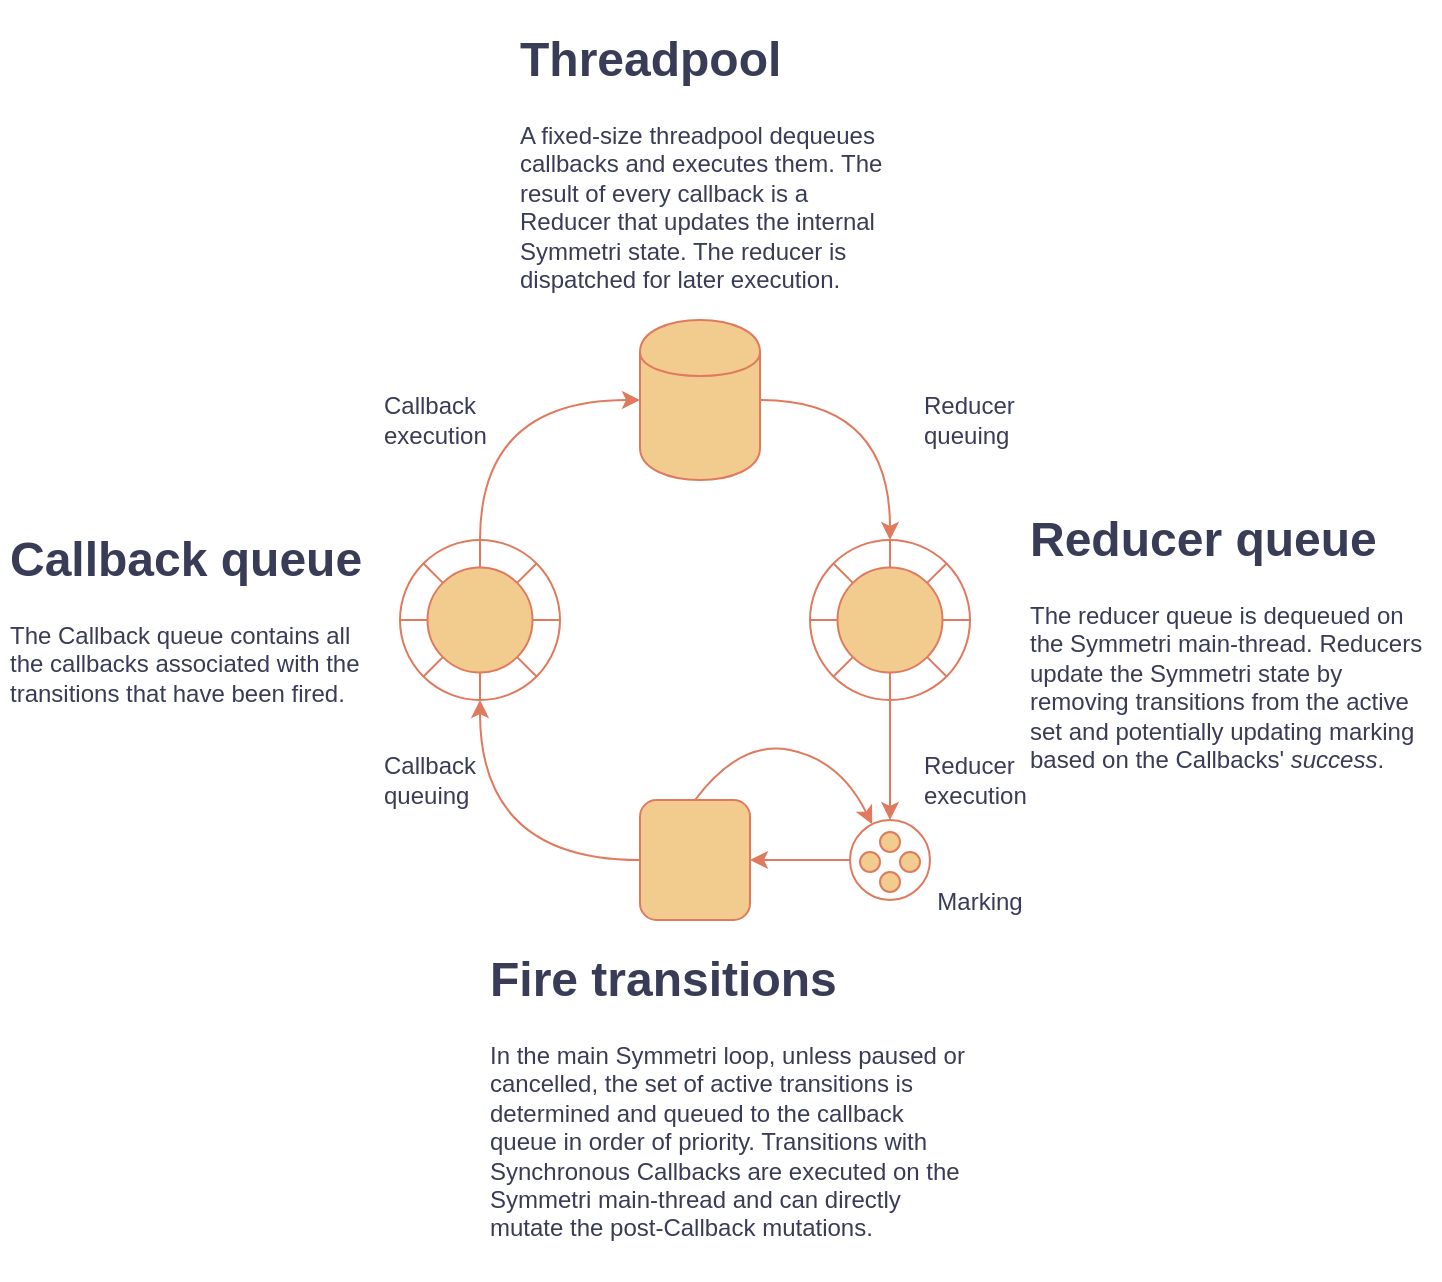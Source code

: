 <mxfile version="21.6.8" type="device">
  <diagram id="xcK6vMECu_Pod034k29O" name="Page-1">
    <mxGraphModel dx="876" dy="616" grid="1" gridSize="10" guides="1" tooltips="1" connect="1" arrows="1" fold="1" page="1" pageScale="1" pageWidth="850" pageHeight="1100" math="0" shadow="0">
      <root>
        <mxCell id="0" />
        <mxCell id="1" parent="0" />
        <mxCell id="nUHTBr9aYNx-pcQYzwJb-15" style="edgeStyle=orthogonalEdgeStyle;curved=1;rounded=1;orthogonalLoop=1;jettySize=auto;html=1;exitX=0.5;exitY=0;exitDx=0;exitDy=0;entryX=0;entryY=0.5;entryDx=0;entryDy=0;labelBackgroundColor=none;fontColor=default;strokeColor=#E07A5F;" parent="1" source="nUHTBr9aYNx-pcQYzwJb-1" target="nUHTBr9aYNx-pcQYzwJb-3" edge="1">
          <mxGeometry relative="1" as="geometry" />
        </mxCell>
        <mxCell id="nUHTBr9aYNx-pcQYzwJb-1" value="" style="ellipse;whiteSpace=wrap;html=1;aspect=fixed;fillColor=none;rounded=1;labelBackgroundColor=none;strokeColor=#E07A5F;fontColor=#393C56;" parent="1" vertex="1">
          <mxGeometry x="210" y="370" width="80" height="80" as="geometry" />
        </mxCell>
        <mxCell id="nUHTBr9aYNx-pcQYzwJb-14" style="edgeStyle=orthogonalEdgeStyle;rounded=1;orthogonalLoop=1;jettySize=auto;html=1;exitX=1;exitY=0.5;exitDx=0;exitDy=0;curved=1;entryX=0.5;entryY=0;entryDx=0;entryDy=0;labelBackgroundColor=none;fontColor=default;strokeColor=#E07A5F;" parent="1" source="nUHTBr9aYNx-pcQYzwJb-3" target="13" edge="1">
          <mxGeometry relative="1" as="geometry">
            <mxPoint x="470" y="350" as="targetPoint" />
          </mxGeometry>
        </mxCell>
        <mxCell id="nUHTBr9aYNx-pcQYzwJb-3" value="" style="shape=cylinder;whiteSpace=wrap;html=1;boundedLbl=1;backgroundOutline=1;rounded=1;labelBackgroundColor=none;fillColor=#F2CC8F;strokeColor=#E07A5F;fontColor=#393C56;" parent="1" vertex="1">
          <mxGeometry x="330" y="260" width="60" height="80" as="geometry" />
        </mxCell>
        <mxCell id="nUHTBr9aYNx-pcQYzwJb-4" value="&lt;h1&gt;Callback queue&lt;/h1&gt;&lt;p style=&quot;&quot;&gt;The Callback queue contains all the callbacks associated with the transitions that have been fired.&lt;/p&gt;" style="text;html=1;strokeColor=none;fillColor=none;spacing=5;spacingTop=-20;whiteSpace=wrap;overflow=hidden;rounded=1;labelBackgroundColor=none;fontColor=#393C56;" parent="1" vertex="1">
          <mxGeometry x="10" y="360" width="190" height="120" as="geometry" />
        </mxCell>
        <mxCell id="nUHTBr9aYNx-pcQYzwJb-5" value="&lt;h1&gt;Reducer queue&lt;/h1&gt;&lt;p&gt;The reducer queue is dequeued on the Symmetri main-thread. Reducers update the Symmetri state by removing transitions from the active set and potentially updating marking based on the Callbacks&#39; &lt;i&gt;success&lt;/i&gt;.&amp;nbsp;&lt;/p&gt;" style="text;html=1;strokeColor=none;fillColor=none;spacing=5;spacingTop=-20;whiteSpace=wrap;overflow=hidden;rounded=1;labelBackgroundColor=none;fontColor=#393C56;" parent="1" vertex="1">
          <mxGeometry x="520" y="350" width="210" height="140" as="geometry" />
        </mxCell>
        <mxCell id="nUHTBr9aYNx-pcQYzwJb-6" value="&lt;h1&gt;Threadpool&lt;/h1&gt;&lt;div&gt;A fixed-size threadpool dequeues callbacks and executes them. The result of every callback is a Reducer that updates the internal Symmetri state. The reducer is dispatched for later execution.&lt;/div&gt;" style="text;html=1;strokeColor=none;fillColor=none;spacing=5;spacingTop=-20;whiteSpace=wrap;overflow=hidden;rounded=1;labelBackgroundColor=none;fontColor=#393C56;" parent="1" vertex="1">
          <mxGeometry x="265" y="110" width="190" height="140" as="geometry" />
        </mxCell>
        <mxCell id="nUHTBr9aYNx-pcQYzwJb-17" style="edgeStyle=orthogonalEdgeStyle;curved=1;rounded=1;orthogonalLoop=1;jettySize=auto;html=1;exitX=0;exitY=0.5;exitDx=0;exitDy=0;entryX=0.5;entryY=1;entryDx=0;entryDy=0;labelBackgroundColor=none;fontColor=default;strokeColor=#E07A5F;" parent="1" source="nUHTBr9aYNx-pcQYzwJb-7" target="nUHTBr9aYNx-pcQYzwJb-1" edge="1">
          <mxGeometry relative="1" as="geometry" />
        </mxCell>
        <mxCell id="nUHTBr9aYNx-pcQYzwJb-7" value="" style="rounded=1;whiteSpace=wrap;html=1;labelBackgroundColor=none;fillColor=#F2CC8F;strokeColor=#E07A5F;fontColor=#393C56;" parent="1" vertex="1">
          <mxGeometry x="330" y="500" width="55" height="60" as="geometry" />
        </mxCell>
        <mxCell id="nUHTBr9aYNx-pcQYzwJb-11" value="&lt;h1&gt;Fire transitions&lt;/h1&gt;&lt;p&gt;In the main Symmetri loop, unless paused or cancelled, the set of active transitions is determined and queued to the callback queue in order of priority. Transitions with Synchronous Callbacks are executed on the Symmetri main-thread and can directly mutate the post-Callback mutations.&amp;nbsp;&lt;/p&gt;" style="text;html=1;strokeColor=none;fillColor=none;spacing=5;spacingTop=-20;whiteSpace=wrap;overflow=hidden;rounded=1;labelBackgroundColor=none;fontColor=#393C56;" parent="1" vertex="1">
          <mxGeometry x="250" y="570" width="250" height="170" as="geometry" />
        </mxCell>
        <mxCell id="nUHTBr9aYNx-pcQYzwJb-21" value="Callback queuing" style="text;html=1;strokeColor=none;fillColor=none;align=left;verticalAlign=middle;whiteSpace=wrap;rounded=1;labelBackgroundColor=none;fontColor=#393C56;" parent="1" vertex="1">
          <mxGeometry x="200" y="480" width="40" height="20" as="geometry" />
        </mxCell>
        <mxCell id="nUHTBr9aYNx-pcQYzwJb-22" value="Callback execution" style="text;html=1;strokeColor=none;fillColor=none;align=left;verticalAlign=middle;whiteSpace=wrap;rounded=1;labelBackgroundColor=none;fontColor=#393C56;" parent="1" vertex="1">
          <mxGeometry x="200" y="300" width="40" height="20" as="geometry" />
        </mxCell>
        <mxCell id="nUHTBr9aYNx-pcQYzwJb-23" value="Reducer queuing" style="text;html=1;strokeColor=none;fillColor=none;align=left;verticalAlign=middle;whiteSpace=wrap;rounded=1;labelBackgroundColor=none;fontColor=#393C56;" parent="1" vertex="1">
          <mxGeometry x="470" y="300" width="40" height="20" as="geometry" />
        </mxCell>
        <mxCell id="2" value="" style="ellipse;whiteSpace=wrap;html=1;aspect=fixed;rounded=1;labelBackgroundColor=none;fillColor=#F2CC8F;strokeColor=#E07A5F;fontColor=#393C56;" parent="1" vertex="1">
          <mxGeometry x="223.75" y="383.75" width="52.5" height="52.5" as="geometry" />
        </mxCell>
        <mxCell id="4" value="" style="endArrow=none;html=1;exitX=0;exitY=0.5;exitDx=0;exitDy=0;entryX=0;entryY=0.5;entryDx=0;entryDy=0;rounded=1;labelBackgroundColor=none;fontColor=default;strokeColor=#E07A5F;" parent="1" source="nUHTBr9aYNx-pcQYzwJb-1" target="2" edge="1">
          <mxGeometry width="50" height="50" relative="1" as="geometry">
            <mxPoint x="260" y="430" as="sourcePoint" />
            <mxPoint x="310" y="380" as="targetPoint" />
          </mxGeometry>
        </mxCell>
        <mxCell id="5" value="" style="endArrow=none;html=1;exitX=0;exitY=1;exitDx=0;exitDy=0;entryX=0;entryY=1;entryDx=0;entryDy=0;rounded=1;labelBackgroundColor=none;fontColor=default;strokeColor=#E07A5F;" parent="1" source="nUHTBr9aYNx-pcQYzwJb-1" target="2" edge="1">
          <mxGeometry width="50" height="50" relative="1" as="geometry">
            <mxPoint x="220" y="420" as="sourcePoint" />
            <mxPoint x="233.75" y="420" as="targetPoint" />
          </mxGeometry>
        </mxCell>
        <mxCell id="6" value="" style="endArrow=none;html=1;exitX=0.5;exitY=1;exitDx=0;exitDy=0;entryX=0.5;entryY=1;entryDx=0;entryDy=0;rounded=1;labelBackgroundColor=none;fontColor=default;strokeColor=#E07A5F;" parent="1" source="nUHTBr9aYNx-pcQYzwJb-1" target="2" edge="1">
          <mxGeometry width="50" height="50" relative="1" as="geometry">
            <mxPoint x="230" y="430" as="sourcePoint" />
            <mxPoint x="243.75" y="430" as="targetPoint" />
          </mxGeometry>
        </mxCell>
        <mxCell id="7" value="" style="endArrow=none;html=1;exitX=1;exitY=1;exitDx=0;exitDy=0;entryX=1;entryY=1;entryDx=0;entryDy=0;rounded=1;labelBackgroundColor=none;fontColor=default;strokeColor=#E07A5F;" parent="1" source="2" target="nUHTBr9aYNx-pcQYzwJb-1" edge="1">
          <mxGeometry width="50" height="50" relative="1" as="geometry">
            <mxPoint x="240" y="440" as="sourcePoint" />
            <mxPoint x="253.75" y="440" as="targetPoint" />
          </mxGeometry>
        </mxCell>
        <mxCell id="8" value="" style="endArrow=none;html=1;exitX=1;exitY=0.5;exitDx=0;exitDy=0;entryX=1;entryY=0.5;entryDx=0;entryDy=0;rounded=1;labelBackgroundColor=none;fontColor=default;strokeColor=#E07A5F;" parent="1" source="2" target="nUHTBr9aYNx-pcQYzwJb-1" edge="1">
          <mxGeometry width="50" height="50" relative="1" as="geometry">
            <mxPoint x="250" y="450" as="sourcePoint" />
            <mxPoint x="263.75" y="450" as="targetPoint" />
          </mxGeometry>
        </mxCell>
        <mxCell id="9" value="" style="endArrow=none;html=1;entryX=1;entryY=0;entryDx=0;entryDy=0;rounded=1;labelBackgroundColor=none;fontColor=default;strokeColor=#E07A5F;" parent="1" source="nUHTBr9aYNx-pcQYzwJb-1" target="2" edge="1">
          <mxGeometry width="50" height="50" relative="1" as="geometry">
            <mxPoint x="260" y="460" as="sourcePoint" />
            <mxPoint x="273.75" y="460" as="targetPoint" />
          </mxGeometry>
        </mxCell>
        <mxCell id="11" value="" style="endArrow=none;html=1;entryX=0.5;entryY=0;entryDx=0;entryDy=0;exitX=0.5;exitY=0;exitDx=0;exitDy=0;rounded=1;labelBackgroundColor=none;fontColor=default;strokeColor=#E07A5F;" parent="1" source="nUHTBr9aYNx-pcQYzwJb-1" target="2" edge="1">
          <mxGeometry width="50" height="50" relative="1" as="geometry">
            <mxPoint x="270" y="368" as="sourcePoint" />
            <mxPoint x="293.75" y="480" as="targetPoint" />
          </mxGeometry>
        </mxCell>
        <mxCell id="12" value="" style="endArrow=none;html=1;entryX=0;entryY=0;entryDx=0;entryDy=0;exitX=0;exitY=0;exitDx=0;exitDy=0;rounded=1;labelBackgroundColor=none;fontColor=default;strokeColor=#E07A5F;" parent="1" source="nUHTBr9aYNx-pcQYzwJb-1" target="2" edge="1">
          <mxGeometry width="50" height="50" relative="1" as="geometry">
            <mxPoint x="260" y="380" as="sourcePoint" />
            <mxPoint x="260" y="393.75" as="targetPoint" />
          </mxGeometry>
        </mxCell>
        <mxCell id="13" value="" style="ellipse;whiteSpace=wrap;html=1;aspect=fixed;fillColor=none;rounded=1;labelBackgroundColor=none;strokeColor=#E07A5F;fontColor=#393C56;" parent="1" vertex="1">
          <mxGeometry x="415" y="370" width="80" height="80" as="geometry" />
        </mxCell>
        <mxCell id="14" value="" style="ellipse;whiteSpace=wrap;html=1;aspect=fixed;rounded=1;labelBackgroundColor=none;fillColor=#F2CC8F;strokeColor=#E07A5F;fontColor=#393C56;" parent="1" vertex="1">
          <mxGeometry x="428.75" y="383.75" width="52.5" height="52.5" as="geometry" />
        </mxCell>
        <mxCell id="15" value="" style="endArrow=none;html=1;exitX=0;exitY=0.5;exitDx=0;exitDy=0;entryX=0;entryY=0.5;entryDx=0;entryDy=0;rounded=1;labelBackgroundColor=none;fontColor=default;strokeColor=#E07A5F;" parent="1" source="13" target="14" edge="1">
          <mxGeometry width="50" height="50" relative="1" as="geometry">
            <mxPoint x="465" y="430" as="sourcePoint" />
            <mxPoint x="515" y="380" as="targetPoint" />
          </mxGeometry>
        </mxCell>
        <mxCell id="16" value="" style="endArrow=none;html=1;exitX=0;exitY=1;exitDx=0;exitDy=0;entryX=0;entryY=1;entryDx=0;entryDy=0;rounded=1;labelBackgroundColor=none;fontColor=default;strokeColor=#E07A5F;" parent="1" source="13" target="14" edge="1">
          <mxGeometry width="50" height="50" relative="1" as="geometry">
            <mxPoint x="425" y="420" as="sourcePoint" />
            <mxPoint x="438.75" y="420" as="targetPoint" />
          </mxGeometry>
        </mxCell>
        <mxCell id="17" value="" style="endArrow=none;html=1;exitX=0.5;exitY=1;exitDx=0;exitDy=0;entryX=0.5;entryY=1;entryDx=0;entryDy=0;rounded=1;labelBackgroundColor=none;fontColor=default;strokeColor=#E07A5F;" parent="1" source="13" target="14" edge="1">
          <mxGeometry width="50" height="50" relative="1" as="geometry">
            <mxPoint x="435" y="430" as="sourcePoint" />
            <mxPoint x="448.75" y="430" as="targetPoint" />
          </mxGeometry>
        </mxCell>
        <mxCell id="18" value="" style="endArrow=none;html=1;exitX=1;exitY=1;exitDx=0;exitDy=0;entryX=1;entryY=1;entryDx=0;entryDy=0;rounded=1;labelBackgroundColor=none;fontColor=default;strokeColor=#E07A5F;" parent="1" source="14" target="13" edge="1">
          <mxGeometry width="50" height="50" relative="1" as="geometry">
            <mxPoint x="445" y="440" as="sourcePoint" />
            <mxPoint x="458.75" y="440" as="targetPoint" />
          </mxGeometry>
        </mxCell>
        <mxCell id="19" value="" style="endArrow=none;html=1;exitX=1;exitY=0.5;exitDx=0;exitDy=0;entryX=1;entryY=0.5;entryDx=0;entryDy=0;rounded=1;labelBackgroundColor=none;fontColor=default;strokeColor=#E07A5F;" parent="1" source="14" target="13" edge="1">
          <mxGeometry width="50" height="50" relative="1" as="geometry">
            <mxPoint x="455" y="450" as="sourcePoint" />
            <mxPoint x="468.75" y="450" as="targetPoint" />
          </mxGeometry>
        </mxCell>
        <mxCell id="20" value="" style="endArrow=none;html=1;entryX=1;entryY=0;entryDx=0;entryDy=0;rounded=1;labelBackgroundColor=none;fontColor=default;strokeColor=#E07A5F;" parent="1" source="13" target="14" edge="1">
          <mxGeometry width="50" height="50" relative="1" as="geometry">
            <mxPoint x="465" y="460" as="sourcePoint" />
            <mxPoint x="478.75" y="460" as="targetPoint" />
          </mxGeometry>
        </mxCell>
        <mxCell id="21" value="" style="endArrow=none;html=1;entryX=0.5;entryY=0;entryDx=0;entryDy=0;exitX=0.5;exitY=0;exitDx=0;exitDy=0;rounded=1;labelBackgroundColor=none;fontColor=default;strokeColor=#E07A5F;" parent="1" source="13" target="14" edge="1">
          <mxGeometry width="50" height="50" relative="1" as="geometry">
            <mxPoint x="475" y="368" as="sourcePoint" />
            <mxPoint x="498.75" y="480" as="targetPoint" />
          </mxGeometry>
        </mxCell>
        <mxCell id="22" value="" style="endArrow=none;html=1;entryX=0;entryY=0;entryDx=0;entryDy=0;exitX=0;exitY=0;exitDx=0;exitDy=0;rounded=1;labelBackgroundColor=none;fontColor=default;strokeColor=#E07A5F;" parent="1" source="13" target="14" edge="1">
          <mxGeometry width="50" height="50" relative="1" as="geometry">
            <mxPoint x="465" y="380" as="sourcePoint" />
            <mxPoint x="465" y="393.75" as="targetPoint" />
          </mxGeometry>
        </mxCell>
        <mxCell id="ykQJc_Yf42bZ8ywSkh9Z-22" value="" style="ellipse;whiteSpace=wrap;html=1;aspect=fixed;fillColor=none;rounded=1;labelBackgroundColor=none;strokeColor=#E07A5F;fontColor=#393C56;" parent="1" vertex="1">
          <mxGeometry x="435" y="510" width="40" height="40" as="geometry" />
        </mxCell>
        <mxCell id="ykQJc_Yf42bZ8ywSkh9Z-23" value="" style="ellipse;whiteSpace=wrap;html=1;aspect=fixed;rounded=1;labelBackgroundColor=none;fillColor=#F2CC8F;strokeColor=#E07A5F;fontColor=#393C56;" parent="1" vertex="1">
          <mxGeometry x="450" y="516" width="10" height="10" as="geometry" />
        </mxCell>
        <mxCell id="ykQJc_Yf42bZ8ywSkh9Z-24" value="" style="ellipse;whiteSpace=wrap;html=1;aspect=fixed;rounded=1;labelBackgroundColor=none;fillColor=#F2CC8F;strokeColor=#E07A5F;fontColor=#393C56;" parent="1" vertex="1">
          <mxGeometry x="460" y="526" width="10" height="10" as="geometry" />
        </mxCell>
        <mxCell id="ykQJc_Yf42bZ8ywSkh9Z-25" value="" style="ellipse;whiteSpace=wrap;html=1;aspect=fixed;rounded=1;labelBackgroundColor=none;fillColor=#F2CC8F;strokeColor=#E07A5F;fontColor=#393C56;" parent="1" vertex="1">
          <mxGeometry x="450" y="536" width="10" height="10" as="geometry" />
        </mxCell>
        <mxCell id="ykQJc_Yf42bZ8ywSkh9Z-26" value="" style="ellipse;whiteSpace=wrap;html=1;aspect=fixed;rounded=1;labelBackgroundColor=none;fillColor=#F2CC8F;strokeColor=#E07A5F;fontColor=#393C56;" parent="1" vertex="1">
          <mxGeometry x="440" y="526" width="10" height="10" as="geometry" />
        </mxCell>
        <mxCell id="ykQJc_Yf42bZ8ywSkh9Z-30" value="" style="endArrow=classic;html=1;rounded=1;exitX=0.5;exitY=1;exitDx=0;exitDy=0;entryX=0.5;entryY=0;entryDx=0;entryDy=0;labelBackgroundColor=none;fontColor=default;strokeColor=#E07A5F;" parent="1" source="13" target="ykQJc_Yf42bZ8ywSkh9Z-22" edge="1">
          <mxGeometry width="50" height="50" relative="1" as="geometry">
            <mxPoint x="500" y="410" as="sourcePoint" />
            <mxPoint x="550" y="360" as="targetPoint" />
          </mxGeometry>
        </mxCell>
        <mxCell id="ykQJc_Yf42bZ8ywSkh9Z-32" value="Marking" style="text;html=1;strokeColor=none;fillColor=none;align=center;verticalAlign=middle;whiteSpace=wrap;rounded=1;labelBackgroundColor=none;fontColor=#393C56;" parent="1" vertex="1">
          <mxGeometry x="470" y="536" width="60" height="30" as="geometry" />
        </mxCell>
        <mxCell id="bWdPmxylE46qskRThhqX-22" value="" style="endArrow=classic;html=1;rounded=1;exitX=0;exitY=0.5;exitDx=0;exitDy=0;entryX=1;entryY=0.5;entryDx=0;entryDy=0;labelBackgroundColor=none;fontColor=default;strokeColor=#E07A5F;" edge="1" parent="1" source="ykQJc_Yf42bZ8ywSkh9Z-22" target="nUHTBr9aYNx-pcQYzwJb-7">
          <mxGeometry width="50" height="50" relative="1" as="geometry">
            <mxPoint x="340" y="430" as="sourcePoint" />
            <mxPoint x="390" y="380" as="targetPoint" />
          </mxGeometry>
        </mxCell>
        <mxCell id="bWdPmxylE46qskRThhqX-24" value="" style="curved=1;endArrow=classic;html=1;rounded=1;exitX=0.5;exitY=0;exitDx=0;exitDy=0;labelBackgroundColor=none;fontColor=default;strokeColor=#E07A5F;" edge="1" parent="1" source="nUHTBr9aYNx-pcQYzwJb-7" target="ykQJc_Yf42bZ8ywSkh9Z-22">
          <mxGeometry width="50" height="50" relative="1" as="geometry">
            <mxPoint x="340" y="500" as="sourcePoint" />
            <mxPoint x="390" y="450" as="targetPoint" />
            <Array as="points">
              <mxPoint x="380" y="470" />
              <mxPoint x="430" y="480" />
            </Array>
          </mxGeometry>
        </mxCell>
        <mxCell id="bWdPmxylE46qskRThhqX-26" value="Reducer execution" style="text;html=1;strokeColor=none;fillColor=none;align=left;verticalAlign=middle;whiteSpace=wrap;rounded=1;labelBackgroundColor=none;fontColor=#393C56;" vertex="1" parent="1">
          <mxGeometry x="470" y="480" width="40" height="20" as="geometry" />
        </mxCell>
      </root>
    </mxGraphModel>
  </diagram>
</mxfile>
